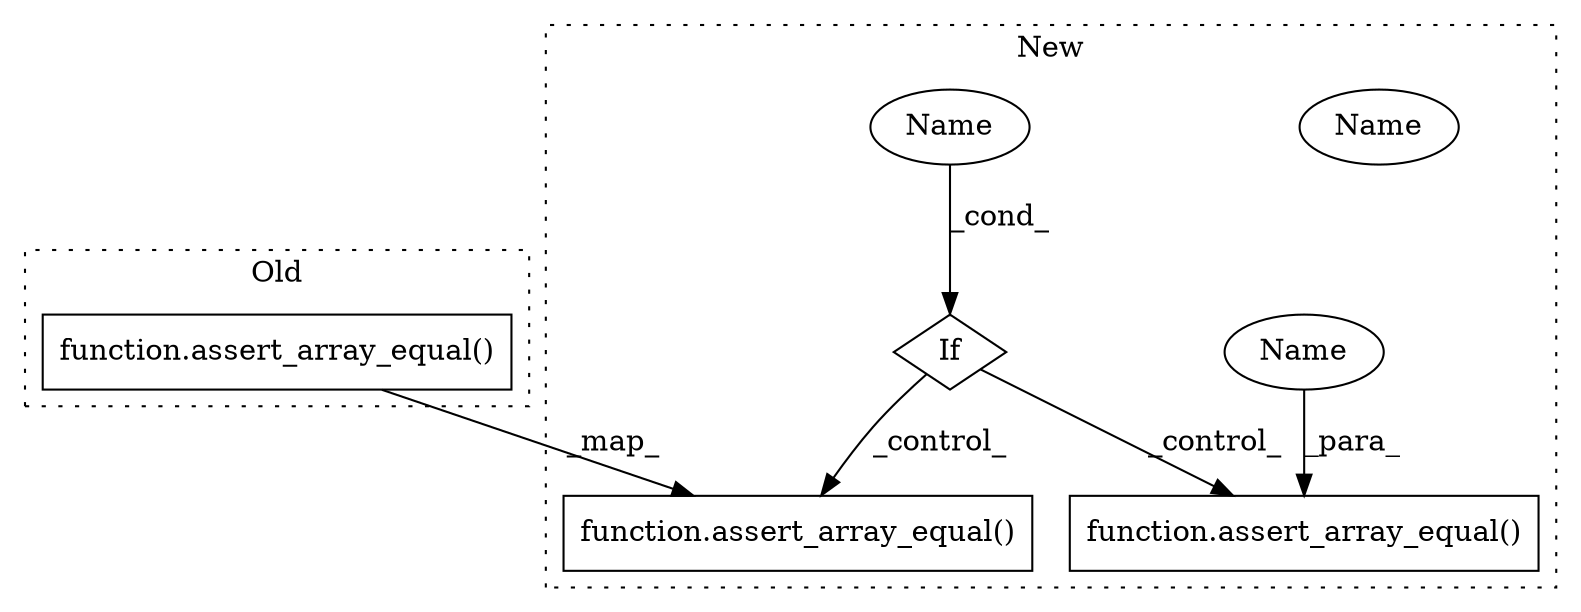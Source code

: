 digraph G {
subgraph cluster0 {
1 [label="function.assert_array_equal()" a="75" s="1962,2002" l="19,1" shape="box"];
label = "Old";
style="dotted";
}
subgraph cluster1 {
2 [label="function.assert_array_equal()" a="75" s="2317,2357" l="19,1" shape="box"];
3 [label="If" a="96" s="2236" l="3" shape="diamond"];
4 [label="function.assert_array_equal()" a="75" s="2255,2297" l="19,1" shape="box"];
5 [label="Name" a="87" s="2239" l="6" shape="ellipse"];
6 [label="Name" a="87" s="2239" l="6" shape="ellipse"];
7 [label="Name" a="87" s="2283" l="14" shape="ellipse"];
label = "New";
style="dotted";
}
1 -> 2 [label="_map_"];
3 -> 2 [label="_control_"];
3 -> 4 [label="_control_"];
6 -> 3 [label="_cond_"];
7 -> 4 [label="_para_"];
}